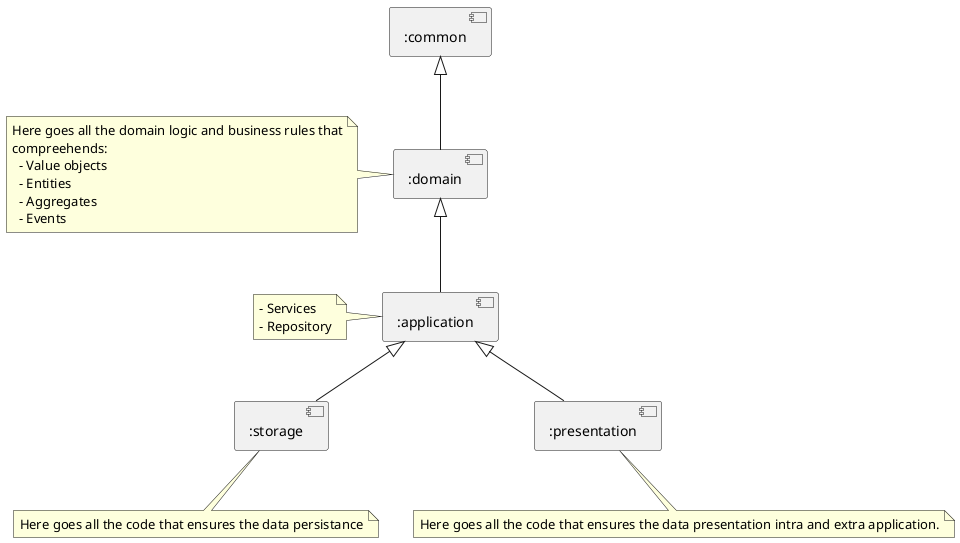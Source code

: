 @startuml

[:common] as Common
[:domain] as Domain

note left of Domain
Here goes all the domain logic and business rules that
compreehends: 
  - Value objects
  - Entities
  - Aggregates
  - Events
end note

[:application] as Application
note left of Application
  - Services
  - Repository
end note

[:storage] as Storage
note bottom of Storage
  Here goes all the code that ensures the data persistance
end note

[:presentation] as Presentation
note bottom of Presentation
  Here goes all the code that ensures the data presentation intra and extra application.
end note


Domain -up-|> Common
Application -up-|> Domain

Storage -up-|> Application
Presentation -up-|> Application




@enduml